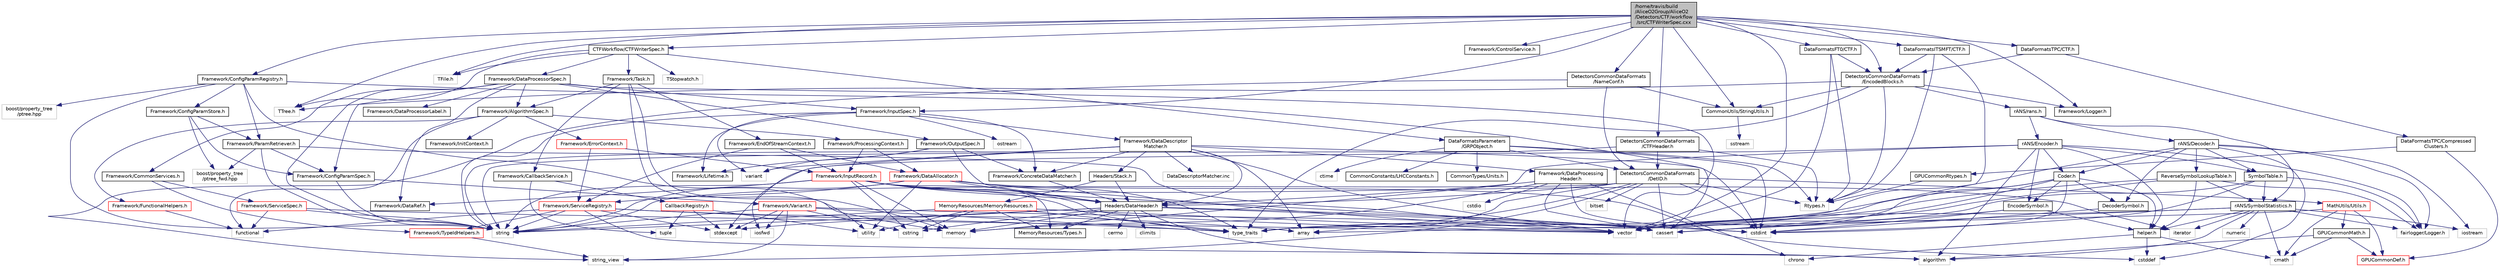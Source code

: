 digraph "/home/travis/build/AliceO2Group/AliceO2/Detectors/CTF/workflow/src/CTFWriterSpec.cxx"
{
 // INTERACTIVE_SVG=YES
  bgcolor="transparent";
  edge [fontname="Helvetica",fontsize="10",labelfontname="Helvetica",labelfontsize="10"];
  node [fontname="Helvetica",fontsize="10",shape=record];
  Node0 [label="/home/travis/build\l/AliceO2Group/AliceO2\l/Detectors/CTF/workflow\l/src/CTFWriterSpec.cxx",height=0.2,width=0.4,color="black", fillcolor="grey75", style="filled", fontcolor="black"];
  Node0 -> Node1 [color="midnightblue",fontsize="10",style="solid",fontname="Helvetica"];
  Node1 [label="vector",height=0.2,width=0.4,color="grey75"];
  Node0 -> Node2 [color="midnightblue",fontsize="10",style="solid",fontname="Helvetica"];
  Node2 [label="TFile.h",height=0.2,width=0.4,color="grey75"];
  Node0 -> Node3 [color="midnightblue",fontsize="10",style="solid",fontname="Helvetica"];
  Node3 [label="TTree.h",height=0.2,width=0.4,color="grey75"];
  Node0 -> Node4 [color="midnightblue",fontsize="10",style="solid",fontname="Helvetica"];
  Node4 [label="Framework/Logger.h",height=0.2,width=0.4,color="black",URL="$dd/da4/Logger_8h.html"];
  Node0 -> Node5 [color="midnightblue",fontsize="10",style="solid",fontname="Helvetica"];
  Node5 [label="Framework/ControlService.h",height=0.2,width=0.4,color="black",URL="$d2/d43/ControlService_8h.html"];
  Node0 -> Node6 [color="midnightblue",fontsize="10",style="solid",fontname="Helvetica"];
  Node6 [label="Framework/ConfigParamRegistry.h",height=0.2,width=0.4,color="black",URL="$de/dc6/ConfigParamRegistry_8h.html"];
  Node6 -> Node7 [color="midnightblue",fontsize="10",style="solid",fontname="Helvetica"];
  Node7 [label="Framework/ParamRetriever.h",height=0.2,width=0.4,color="black",URL="$df/d72/ParamRetriever_8h.html"];
  Node7 -> Node8 [color="midnightblue",fontsize="10",style="solid",fontname="Helvetica"];
  Node8 [label="Framework/ConfigParamSpec.h",height=0.2,width=0.4,color="black",URL="$d0/d1c/ConfigParamSpec_8h.html"];
  Node8 -> Node9 [color="midnightblue",fontsize="10",style="solid",fontname="Helvetica"];
  Node9 [label="Framework/Variant.h",height=0.2,width=0.4,color="red",URL="$de/d56/Variant_8h.html"];
  Node9 -> Node10 [color="midnightblue",fontsize="10",style="solid",fontname="Helvetica"];
  Node10 [label="type_traits",height=0.2,width=0.4,color="grey75"];
  Node9 -> Node11 [color="midnightblue",fontsize="10",style="solid",fontname="Helvetica"];
  Node11 [label="cstring",height=0.2,width=0.4,color="grey75"];
  Node9 -> Node12 [color="midnightblue",fontsize="10",style="solid",fontname="Helvetica"];
  Node12 [label="cstdint",height=0.2,width=0.4,color="grey75"];
  Node9 -> Node14 [color="midnightblue",fontsize="10",style="solid",fontname="Helvetica"];
  Node14 [label="stdexcept",height=0.2,width=0.4,color="grey75"];
  Node9 -> Node15 [color="midnightblue",fontsize="10",style="solid",fontname="Helvetica"];
  Node15 [label="iosfwd",height=0.2,width=0.4,color="grey75"];
  Node9 -> Node17 [color="midnightblue",fontsize="10",style="solid",fontname="Helvetica"];
  Node17 [label="string_view",height=0.2,width=0.4,color="grey75"];
  Node9 -> Node18 [color="midnightblue",fontsize="10",style="solid",fontname="Helvetica"];
  Node18 [label="string",height=0.2,width=0.4,color="grey75"];
  Node8 -> Node18 [color="midnightblue",fontsize="10",style="solid",fontname="Helvetica"];
  Node7 -> Node19 [color="midnightblue",fontsize="10",style="solid",fontname="Helvetica"];
  Node19 [label="boost/property_tree\l/ptree_fwd.hpp",height=0.2,width=0.4,color="grey75"];
  Node7 -> Node18 [color="midnightblue",fontsize="10",style="solid",fontname="Helvetica"];
  Node7 -> Node1 [color="midnightblue",fontsize="10",style="solid",fontname="Helvetica"];
  Node6 -> Node20 [color="midnightblue",fontsize="10",style="solid",fontname="Helvetica"];
  Node20 [label="Framework/ConfigParamStore.h",height=0.2,width=0.4,color="black",URL="$dd/daf/ConfigParamStore_8h.html"];
  Node20 -> Node7 [color="midnightblue",fontsize="10",style="solid",fontname="Helvetica"];
  Node20 -> Node8 [color="midnightblue",fontsize="10",style="solid",fontname="Helvetica"];
  Node20 -> Node19 [color="midnightblue",fontsize="10",style="solid",fontname="Helvetica"];
  Node6 -> Node21 [color="midnightblue",fontsize="10",style="solid",fontname="Helvetica"];
  Node21 [label="boost/property_tree\l/ptree.hpp",height=0.2,width=0.4,color="grey75"];
  Node6 -> Node22 [color="midnightblue",fontsize="10",style="solid",fontname="Helvetica"];
  Node22 [label="memory",height=0.2,width=0.4,color="grey75"];
  Node6 -> Node18 [color="midnightblue",fontsize="10",style="solid",fontname="Helvetica"];
  Node6 -> Node23 [color="midnightblue",fontsize="10",style="solid",fontname="Helvetica"];
  Node23 [label="cassert",height=0.2,width=0.4,color="grey75"];
  Node0 -> Node24 [color="midnightblue",fontsize="10",style="solid",fontname="Helvetica"];
  Node24 [label="Framework/InputSpec.h",height=0.2,width=0.4,color="black",URL="$d5/d3f/InputSpec_8h.html"];
  Node24 -> Node25 [color="midnightblue",fontsize="10",style="solid",fontname="Helvetica"];
  Node25 [label="Framework/Lifetime.h",height=0.2,width=0.4,color="black",URL="$dc/dca/Lifetime_8h.html"];
  Node24 -> Node26 [color="midnightblue",fontsize="10",style="solid",fontname="Helvetica"];
  Node26 [label="Framework/ConcreteDataMatcher.h",height=0.2,width=0.4,color="black",URL="$d0/d1b/ConcreteDataMatcher_8h.html"];
  Node26 -> Node27 [color="midnightblue",fontsize="10",style="solid",fontname="Helvetica"];
  Node27 [label="Headers/DataHeader.h",height=0.2,width=0.4,color="black",URL="$dc/dcd/DataHeader_8h.html"];
  Node27 -> Node12 [color="midnightblue",fontsize="10",style="solid",fontname="Helvetica"];
  Node27 -> Node22 [color="midnightblue",fontsize="10",style="solid",fontname="Helvetica"];
  Node27 -> Node23 [color="midnightblue",fontsize="10",style="solid",fontname="Helvetica"];
  Node27 -> Node11 [color="midnightblue",fontsize="10",style="solid",fontname="Helvetica"];
  Node27 -> Node28 [color="midnightblue",fontsize="10",style="solid",fontname="Helvetica"];
  Node28 [label="algorithm",height=0.2,width=0.4,color="grey75"];
  Node27 -> Node14 [color="midnightblue",fontsize="10",style="solid",fontname="Helvetica"];
  Node27 -> Node18 [color="midnightblue",fontsize="10",style="solid",fontname="Helvetica"];
  Node27 -> Node29 [color="midnightblue",fontsize="10",style="solid",fontname="Helvetica"];
  Node29 [label="climits",height=0.2,width=0.4,color="grey75"];
  Node27 -> Node30 [color="midnightblue",fontsize="10",style="solid",fontname="Helvetica"];
  Node30 [label="MemoryResources/Types.h",height=0.2,width=0.4,color="black",URL="$d7/df8/Types_8h.html"];
  Node27 -> Node31 [color="midnightblue",fontsize="10",style="solid",fontname="Helvetica"];
  Node31 [label="cerrno",height=0.2,width=0.4,color="grey75"];
  Node24 -> Node32 [color="midnightblue",fontsize="10",style="solid",fontname="Helvetica"];
  Node32 [label="Framework/DataDescriptor\lMatcher.h",height=0.2,width=0.4,color="black",URL="$d3/da3/DataDescriptorMatcher_8h.html"];
  Node32 -> Node26 [color="midnightblue",fontsize="10",style="solid",fontname="Helvetica"];
  Node32 -> Node33 [color="midnightblue",fontsize="10",style="solid",fontname="Helvetica"];
  Node33 [label="Framework/DataProcessing\lHeader.h",height=0.2,width=0.4,color="black",URL="$d6/dc9/DataProcessingHeader_8h.html"];
  Node33 -> Node27 [color="midnightblue",fontsize="10",style="solid",fontname="Helvetica"];
  Node33 -> Node12 [color="midnightblue",fontsize="10",style="solid",fontname="Helvetica"];
  Node33 -> Node34 [color="midnightblue",fontsize="10",style="solid",fontname="Helvetica"];
  Node34 [label="cstdio",height=0.2,width=0.4,color="grey75"];
  Node33 -> Node22 [color="midnightblue",fontsize="10",style="solid",fontname="Helvetica"];
  Node33 -> Node23 [color="midnightblue",fontsize="10",style="solid",fontname="Helvetica"];
  Node33 -> Node35 [color="midnightblue",fontsize="10",style="solid",fontname="Helvetica"];
  Node35 [label="chrono",height=0.2,width=0.4,color="grey75"];
  Node32 -> Node27 [color="midnightblue",fontsize="10",style="solid",fontname="Helvetica"];
  Node32 -> Node36 [color="midnightblue",fontsize="10",style="solid",fontname="Helvetica"];
  Node36 [label="Headers/Stack.h",height=0.2,width=0.4,color="black",URL="$d4/d00/Headers_2include_2Headers_2Stack_8h.html"];
  Node36 -> Node37 [color="midnightblue",fontsize="10",style="solid",fontname="Helvetica"];
  Node37 [label="MemoryResources/MemoryResources.h",height=0.2,width=0.4,color="red",URL="$dc/d03/MemoryResources_8h.html"];
  Node37 -> Node11 [color="midnightblue",fontsize="10",style="solid",fontname="Helvetica"];
  Node37 -> Node18 [color="midnightblue",fontsize="10",style="solid",fontname="Helvetica"];
  Node37 -> Node10 [color="midnightblue",fontsize="10",style="solid",fontname="Helvetica"];
  Node37 -> Node42 [color="midnightblue",fontsize="10",style="solid",fontname="Helvetica"];
  Node42 [label="utility",height=0.2,width=0.4,color="grey75"];
  Node37 -> Node1 [color="midnightblue",fontsize="10",style="solid",fontname="Helvetica"];
  Node37 -> Node30 [color="midnightblue",fontsize="10",style="solid",fontname="Helvetica"];
  Node36 -> Node27 [color="midnightblue",fontsize="10",style="solid",fontname="Helvetica"];
  Node32 -> Node48 [color="midnightblue",fontsize="10",style="solid",fontname="Helvetica"];
  Node48 [label="array",height=0.2,width=0.4,color="grey75"];
  Node32 -> Node12 [color="midnightblue",fontsize="10",style="solid",fontname="Helvetica"];
  Node32 -> Node15 [color="midnightblue",fontsize="10",style="solid",fontname="Helvetica"];
  Node32 -> Node18 [color="midnightblue",fontsize="10",style="solid",fontname="Helvetica"];
  Node32 -> Node49 [color="midnightblue",fontsize="10",style="solid",fontname="Helvetica"];
  Node49 [label="variant",height=0.2,width=0.4,color="grey75"];
  Node32 -> Node1 [color="midnightblue",fontsize="10",style="solid",fontname="Helvetica"];
  Node32 -> Node50 [color="midnightblue",fontsize="10",style="solid",fontname="Helvetica"];
  Node50 [label="DataDescriptorMatcher.inc",height=0.2,width=0.4,color="grey75"];
  Node24 -> Node18 [color="midnightblue",fontsize="10",style="solid",fontname="Helvetica"];
  Node24 -> Node51 [color="midnightblue",fontsize="10",style="solid",fontname="Helvetica"];
  Node51 [label="ostream",height=0.2,width=0.4,color="grey75"];
  Node24 -> Node49 [color="midnightblue",fontsize="10",style="solid",fontname="Helvetica"];
  Node0 -> Node52 [color="midnightblue",fontsize="10",style="solid",fontname="Helvetica"];
  Node52 [label="CommonUtils/StringUtils.h",height=0.2,width=0.4,color="black",URL="$d4/d8f/StringUtils_8h.html"];
  Node52 -> Node53 [color="midnightblue",fontsize="10",style="solid",fontname="Helvetica"];
  Node53 [label="sstream",height=0.2,width=0.4,color="grey75"];
  Node0 -> Node54 [color="midnightblue",fontsize="10",style="solid",fontname="Helvetica"];
  Node54 [label="CTFWorkflow/CTFWriterSpec.h",height=0.2,width=0.4,color="black",URL="$d8/db0/CTFWriterSpec_8h.html"];
  Node54 -> Node2 [color="midnightblue",fontsize="10",style="solid",fontname="Helvetica"];
  Node54 -> Node3 [color="midnightblue",fontsize="10",style="solid",fontname="Helvetica"];
  Node54 -> Node55 [color="midnightblue",fontsize="10",style="solid",fontname="Helvetica"];
  Node55 [label="Framework/DataProcessorSpec.h",height=0.2,width=0.4,color="black",URL="$d0/df4/DataProcessorSpec_8h.html"];
  Node55 -> Node56 [color="midnightblue",fontsize="10",style="solid",fontname="Helvetica"];
  Node56 [label="Framework/AlgorithmSpec.h",height=0.2,width=0.4,color="black",URL="$d0/d14/AlgorithmSpec_8h.html"];
  Node56 -> Node57 [color="midnightblue",fontsize="10",style="solid",fontname="Helvetica"];
  Node57 [label="Framework/ProcessingContext.h",height=0.2,width=0.4,color="black",URL="$de/d6a/ProcessingContext_8h.html"];
  Node57 -> Node58 [color="midnightblue",fontsize="10",style="solid",fontname="Helvetica"];
  Node58 [label="Framework/InputRecord.h",height=0.2,width=0.4,color="red",URL="$d6/d5c/InputRecord_8h.html"];
  Node58 -> Node59 [color="midnightblue",fontsize="10",style="solid",fontname="Helvetica"];
  Node59 [label="Framework/DataRef.h",height=0.2,width=0.4,color="black",URL="$d5/dfb/DataRef_8h.html"];
  Node58 -> Node30 [color="midnightblue",fontsize="10",style="solid",fontname="Helvetica"];
  Node58 -> Node27 [color="midnightblue",fontsize="10",style="solid",fontname="Helvetica"];
  Node58 -> Node102 [color="midnightblue",fontsize="10",style="solid",fontname="Helvetica"];
  Node102 [label="iterator",height=0.2,width=0.4,color="grey75"];
  Node58 -> Node18 [color="midnightblue",fontsize="10",style="solid",fontname="Helvetica"];
  Node58 -> Node1 [color="midnightblue",fontsize="10",style="solid",fontname="Helvetica"];
  Node58 -> Node11 [color="midnightblue",fontsize="10",style="solid",fontname="Helvetica"];
  Node58 -> Node23 [color="midnightblue",fontsize="10",style="solid",fontname="Helvetica"];
  Node58 -> Node22 [color="midnightblue",fontsize="10",style="solid",fontname="Helvetica"];
  Node58 -> Node10 [color="midnightblue",fontsize="10",style="solid",fontname="Helvetica"];
  Node57 -> Node104 [color="midnightblue",fontsize="10",style="solid",fontname="Helvetica"];
  Node104 [label="Framework/DataAllocator.h",height=0.2,width=0.4,color="red",URL="$d1/d28/DataAllocator_8h.html"];
  Node104 -> Node117 [color="midnightblue",fontsize="10",style="solid",fontname="Helvetica"];
  Node117 [label="Framework/ServiceRegistry.h",height=0.2,width=0.4,color="red",URL="$d8/d17/ServiceRegistry_8h.html"];
  Node117 -> Node119 [color="midnightblue",fontsize="10",style="solid",fontname="Helvetica"];
  Node119 [label="Framework/TypeIdHelpers.h",height=0.2,width=0.4,color="red",URL="$d2/d9a/TypeIdHelpers_8h.html"];
  Node119 -> Node17 [color="midnightblue",fontsize="10",style="solid",fontname="Helvetica"];
  Node117 -> Node28 [color="midnightblue",fontsize="10",style="solid",fontname="Helvetica"];
  Node117 -> Node48 [color="midnightblue",fontsize="10",style="solid",fontname="Helvetica"];
  Node117 -> Node98 [color="midnightblue",fontsize="10",style="solid",fontname="Helvetica"];
  Node98 [label="functional",height=0.2,width=0.4,color="grey75"];
  Node117 -> Node18 [color="midnightblue",fontsize="10",style="solid",fontname="Helvetica"];
  Node117 -> Node10 [color="midnightblue",fontsize="10",style="solid",fontname="Helvetica"];
  Node117 -> Node14 [color="midnightblue",fontsize="10",style="solid",fontname="Helvetica"];
  Node104 -> Node27 [color="midnightblue",fontsize="10",style="solid",fontname="Helvetica"];
  Node104 -> Node1 [color="midnightblue",fontsize="10",style="solid",fontname="Helvetica"];
  Node104 -> Node18 [color="midnightblue",fontsize="10",style="solid",fontname="Helvetica"];
  Node104 -> Node42 [color="midnightblue",fontsize="10",style="solid",fontname="Helvetica"];
  Node104 -> Node10 [color="midnightblue",fontsize="10",style="solid",fontname="Helvetica"];
  Node104 -> Node99 [color="midnightblue",fontsize="10",style="solid",fontname="Helvetica"];
  Node99 [label="cstddef",height=0.2,width=0.4,color="grey75"];
  Node56 -> Node122 [color="midnightblue",fontsize="10",style="solid",fontname="Helvetica"];
  Node122 [label="Framework/ErrorContext.h",height=0.2,width=0.4,color="red",URL="$d7/dad/ErrorContext_8h.html"];
  Node122 -> Node58 [color="midnightblue",fontsize="10",style="solid",fontname="Helvetica"];
  Node122 -> Node117 [color="midnightblue",fontsize="10",style="solid",fontname="Helvetica"];
  Node56 -> Node123 [color="midnightblue",fontsize="10",style="solid",fontname="Helvetica"];
  Node123 [label="Framework/InitContext.h",height=0.2,width=0.4,color="black",URL="$d4/d2b/InitContext_8h.html"];
  Node56 -> Node124 [color="midnightblue",fontsize="10",style="solid",fontname="Helvetica"];
  Node124 [label="Framework/FunctionalHelpers.h",height=0.2,width=0.4,color="red",URL="$de/d9b/FunctionalHelpers_8h.html"];
  Node124 -> Node98 [color="midnightblue",fontsize="10",style="solid",fontname="Helvetica"];
  Node56 -> Node98 [color="midnightblue",fontsize="10",style="solid",fontname="Helvetica"];
  Node55 -> Node8 [color="midnightblue",fontsize="10",style="solid",fontname="Helvetica"];
  Node55 -> Node126 [color="midnightblue",fontsize="10",style="solid",fontname="Helvetica"];
  Node126 [label="Framework/DataProcessorLabel.h",height=0.2,width=0.4,color="black",URL="$d1/df2/DataProcessorLabel_8h.html"];
  Node55 -> Node59 [color="midnightblue",fontsize="10",style="solid",fontname="Helvetica"];
  Node55 -> Node24 [color="midnightblue",fontsize="10",style="solid",fontname="Helvetica"];
  Node55 -> Node91 [color="midnightblue",fontsize="10",style="solid",fontname="Helvetica"];
  Node91 [label="Framework/OutputSpec.h",height=0.2,width=0.4,color="black",URL="$db/d2d/OutputSpec_8h.html"];
  Node91 -> Node27 [color="midnightblue",fontsize="10",style="solid",fontname="Helvetica"];
  Node91 -> Node25 [color="midnightblue",fontsize="10",style="solid",fontname="Helvetica"];
  Node91 -> Node26 [color="midnightblue",fontsize="10",style="solid",fontname="Helvetica"];
  Node91 -> Node49 [color="midnightblue",fontsize="10",style="solid",fontname="Helvetica"];
  Node55 -> Node127 [color="midnightblue",fontsize="10",style="solid",fontname="Helvetica"];
  Node127 [label="Framework/CommonServices.h",height=0.2,width=0.4,color="black",URL="$d8/d02/CommonServices_8h.html"];
  Node127 -> Node128 [color="midnightblue",fontsize="10",style="solid",fontname="Helvetica"];
  Node128 [label="Framework/ServiceSpec.h",height=0.2,width=0.4,color="red",URL="$d4/d61/ServiceSpec_8h.html"];
  Node128 -> Node98 [color="midnightblue",fontsize="10",style="solid",fontname="Helvetica"];
  Node128 -> Node18 [color="midnightblue",fontsize="10",style="solid",fontname="Helvetica"];
  Node128 -> Node1 [color="midnightblue",fontsize="10",style="solid",fontname="Helvetica"];
  Node127 -> Node119 [color="midnightblue",fontsize="10",style="solid",fontname="Helvetica"];
  Node55 -> Node18 [color="midnightblue",fontsize="10",style="solid",fontname="Helvetica"];
  Node55 -> Node1 [color="midnightblue",fontsize="10",style="solid",fontname="Helvetica"];
  Node54 -> Node130 [color="midnightblue",fontsize="10",style="solid",fontname="Helvetica"];
  Node130 [label="Framework/Task.h",height=0.2,width=0.4,color="black",URL="$df/d4f/Task_8h.html"];
  Node130 -> Node56 [color="midnightblue",fontsize="10",style="solid",fontname="Helvetica"];
  Node130 -> Node131 [color="midnightblue",fontsize="10",style="solid",fontname="Helvetica"];
  Node131 [label="Framework/CallbackService.h",height=0.2,width=0.4,color="black",URL="$d9/d7f/CallbackService_8h.html"];
  Node131 -> Node132 [color="midnightblue",fontsize="10",style="solid",fontname="Helvetica"];
  Node132 [label="CallbackRegistry.h",height=0.2,width=0.4,color="red",URL="$d7/d3e/CallbackRegistry_8h.html",tooltip="A generic registry for callbacks. "];
  Node132 -> Node133 [color="midnightblue",fontsize="10",style="solid",fontname="Helvetica"];
  Node133 [label="tuple",height=0.2,width=0.4,color="grey75"];
  Node132 -> Node14 [color="midnightblue",fontsize="10",style="solid",fontname="Helvetica"];
  Node132 -> Node42 [color="midnightblue",fontsize="10",style="solid",fontname="Helvetica"];
  Node131 -> Node133 [color="midnightblue",fontsize="10",style="solid",fontname="Helvetica"];
  Node130 -> Node134 [color="midnightblue",fontsize="10",style="solid",fontname="Helvetica"];
  Node134 [label="Framework/EndOfStreamContext.h",height=0.2,width=0.4,color="black",URL="$d0/d77/EndOfStreamContext_8h.html"];
  Node134 -> Node58 [color="midnightblue",fontsize="10",style="solid",fontname="Helvetica"];
  Node134 -> Node117 [color="midnightblue",fontsize="10",style="solid",fontname="Helvetica"];
  Node134 -> Node104 [color="midnightblue",fontsize="10",style="solid",fontname="Helvetica"];
  Node130 -> Node42 [color="midnightblue",fontsize="10",style="solid",fontname="Helvetica"];
  Node130 -> Node22 [color="midnightblue",fontsize="10",style="solid",fontname="Helvetica"];
  Node54 -> Node135 [color="midnightblue",fontsize="10",style="solid",fontname="Helvetica"];
  Node135 [label="DataFormatsParameters\l/GRPObject.h",height=0.2,width=0.4,color="black",URL="$de/d28/GRPObject_8h.html",tooltip="Header of the General Run Parameters object. "];
  Node135 -> Node136 [color="midnightblue",fontsize="10",style="solid",fontname="Helvetica"];
  Node136 [label="Rtypes.h",height=0.2,width=0.4,color="grey75"];
  Node135 -> Node12 [color="midnightblue",fontsize="10",style="solid",fontname="Helvetica"];
  Node135 -> Node137 [color="midnightblue",fontsize="10",style="solid",fontname="Helvetica"];
  Node137 [label="ctime",height=0.2,width=0.4,color="grey75"];
  Node135 -> Node138 [color="midnightblue",fontsize="10",style="solid",fontname="Helvetica"];
  Node138 [label="CommonConstants/LHCConstants.h",height=0.2,width=0.4,color="black",URL="$d4/dc6/LHCConstants_8h.html",tooltip="Header to collect LHC related constants. "];
  Node135 -> Node139 [color="midnightblue",fontsize="10",style="solid",fontname="Helvetica"];
  Node139 [label="CommonTypes/Units.h",height=0.2,width=0.4,color="black",URL="$da/d58/Units_8h.html",tooltip="Header to collect definitions for different units. "];
  Node135 -> Node140 [color="midnightblue",fontsize="10",style="solid",fontname="Helvetica"];
  Node140 [label="DetectorsCommonDataFormats\l/DetID.h",height=0.2,width=0.4,color="black",URL="$d6/d31/DetID_8h.html"];
  Node140 -> Node136 [color="midnightblue",fontsize="10",style="solid",fontname="Helvetica"];
  Node140 -> Node48 [color="midnightblue",fontsize="10",style="solid",fontname="Helvetica"];
  Node140 -> Node141 [color="midnightblue",fontsize="10",style="solid",fontname="Helvetica"];
  Node141 [label="bitset",height=0.2,width=0.4,color="grey75"];
  Node140 -> Node23 [color="midnightblue",fontsize="10",style="solid",fontname="Helvetica"];
  Node140 -> Node12 [color="midnightblue",fontsize="10",style="solid",fontname="Helvetica"];
  Node140 -> Node17 [color="midnightblue",fontsize="10",style="solid",fontname="Helvetica"];
  Node140 -> Node18 [color="midnightblue",fontsize="10",style="solid",fontname="Helvetica"];
  Node140 -> Node10 [color="midnightblue",fontsize="10",style="solid",fontname="Helvetica"];
  Node140 -> Node142 [color="midnightblue",fontsize="10",style="solid",fontname="Helvetica"];
  Node142 [label="MathUtils/Utils.h",height=0.2,width=0.4,color="red",URL="$d9/d52/Common_2MathUtils_2include_2MathUtils_2Utils_8h.html"];
  Node142 -> Node48 [color="midnightblue",fontsize="10",style="solid",fontname="Helvetica"];
  Node142 -> Node143 [color="midnightblue",fontsize="10",style="solid",fontname="Helvetica"];
  Node143 [label="cmath",height=0.2,width=0.4,color="grey75"];
  Node142 -> Node144 [color="midnightblue",fontsize="10",style="solid",fontname="Helvetica"];
  Node144 [label="GPUCommonDef.h",height=0.2,width=0.4,color="red",URL="$df/d21/GPUCommonDef_8h.html"];
  Node142 -> Node147 [color="midnightblue",fontsize="10",style="solid",fontname="Helvetica"];
  Node147 [label="GPUCommonMath.h",height=0.2,width=0.4,color="black",URL="$d6/da2/GPUCommonMath_8h.html"];
  Node147 -> Node144 [color="midnightblue",fontsize="10",style="solid",fontname="Helvetica"];
  Node147 -> Node143 [color="midnightblue",fontsize="10",style="solid",fontname="Helvetica"];
  Node147 -> Node28 [color="midnightblue",fontsize="10",style="solid",fontname="Helvetica"];
  Node140 -> Node27 [color="midnightblue",fontsize="10",style="solid",fontname="Helvetica"];
  Node54 -> Node149 [color="midnightblue",fontsize="10",style="solid",fontname="Helvetica"];
  Node149 [label="TStopwatch.h",height=0.2,width=0.4,color="grey75"];
  Node0 -> Node150 [color="midnightblue",fontsize="10",style="solid",fontname="Helvetica"];
  Node150 [label="DetectorsCommonDataFormats\l/EncodedBlocks.h",height=0.2,width=0.4,color="black",URL="$da/d91/EncodedBlocks_8h.html"];
  Node150 -> Node10 [color="midnightblue",fontsize="10",style="solid",fontname="Helvetica"];
  Node150 -> Node136 [color="midnightblue",fontsize="10",style="solid",fontname="Helvetica"];
  Node150 -> Node151 [color="midnightblue",fontsize="10",style="solid",fontname="Helvetica"];
  Node151 [label="rANS/rans.h",height=0.2,width=0.4,color="black",URL="$d4/de7/rans_8h.html",tooltip="header for public api "];
  Node151 -> Node152 [color="midnightblue",fontsize="10",style="solid",fontname="Helvetica"];
  Node152 [label="rANS/SymbolStatistics.h",height=0.2,width=0.4,color="black",URL="$d0/d51/SymbolStatistics_8h.html",tooltip="Structure to depict the distribution of symbols in the source message. "];
  Node152 -> Node28 [color="midnightblue",fontsize="10",style="solid",fontname="Helvetica"];
  Node152 -> Node23 [color="midnightblue",fontsize="10",style="solid",fontname="Helvetica"];
  Node152 -> Node153 [color="midnightblue",fontsize="10",style="solid",fontname="Helvetica"];
  Node153 [label="iostream",height=0.2,width=0.4,color="grey75"];
  Node152 -> Node154 [color="midnightblue",fontsize="10",style="solid",fontname="Helvetica"];
  Node154 [label="numeric",height=0.2,width=0.4,color="grey75"];
  Node152 -> Node1 [color="midnightblue",fontsize="10",style="solid",fontname="Helvetica"];
  Node152 -> Node143 [color="midnightblue",fontsize="10",style="solid",fontname="Helvetica"];
  Node152 -> Node102 [color="midnightblue",fontsize="10",style="solid",fontname="Helvetica"];
  Node152 -> Node155 [color="midnightblue",fontsize="10",style="solid",fontname="Helvetica"];
  Node155 [label="fairlogger/Logger.h",height=0.2,width=0.4,color="grey75"];
  Node152 -> Node156 [color="midnightblue",fontsize="10",style="solid",fontname="Helvetica"];
  Node156 [label="helper.h",height=0.2,width=0.4,color="black",URL="$d4/da1/helper_8h.html",tooltip="various helper functions "];
  Node156 -> Node99 [color="midnightblue",fontsize="10",style="solid",fontname="Helvetica"];
  Node156 -> Node143 [color="midnightblue",fontsize="10",style="solid",fontname="Helvetica"];
  Node156 -> Node35 [color="midnightblue",fontsize="10",style="solid",fontname="Helvetica"];
  Node151 -> Node157 [color="midnightblue",fontsize="10",style="solid",fontname="Helvetica"];
  Node157 [label="rANS/Encoder.h",height=0.2,width=0.4,color="black",URL="$dd/d74/Utilities_2rANS_2include_2rANS_2Encoder_8h.html"];
  Node157 -> Node22 [color="midnightblue",fontsize="10",style="solid",fontname="Helvetica"];
  Node157 -> Node28 [color="midnightblue",fontsize="10",style="solid",fontname="Helvetica"];
  Node157 -> Node155 [color="midnightblue",fontsize="10",style="solid",fontname="Helvetica"];
  Node157 -> Node14 [color="midnightblue",fontsize="10",style="solid",fontname="Helvetica"];
  Node157 -> Node158 [color="midnightblue",fontsize="10",style="solid",fontname="Helvetica"];
  Node158 [label="SymbolTable.h",height=0.2,width=0.4,color="black",URL="$d8/dd9/SymbolTable_8h.html",tooltip="Container for information needed to encode/decode a symbol of the alphabet. "];
  Node158 -> Node1 [color="midnightblue",fontsize="10",style="solid",fontname="Helvetica"];
  Node158 -> Node12 [color="midnightblue",fontsize="10",style="solid",fontname="Helvetica"];
  Node158 -> Node155 [color="midnightblue",fontsize="10",style="solid",fontname="Helvetica"];
  Node158 -> Node152 [color="midnightblue",fontsize="10",style="solid",fontname="Helvetica"];
  Node157 -> Node159 [color="midnightblue",fontsize="10",style="solid",fontname="Helvetica"];
  Node159 [label="EncoderSymbol.h",height=0.2,width=0.4,color="black",URL="$d2/d53/EncoderSymbol_8h.html",tooltip="Structure containing all relevant information to encode a symbol. "];
  Node159 -> Node12 [color="midnightblue",fontsize="10",style="solid",fontname="Helvetica"];
  Node159 -> Node23 [color="midnightblue",fontsize="10",style="solid",fontname="Helvetica"];
  Node159 -> Node156 [color="midnightblue",fontsize="10",style="solid",fontname="Helvetica"];
  Node157 -> Node160 [color="midnightblue",fontsize="10",style="solid",fontname="Helvetica"];
  Node160 [label="Coder.h",height=0.2,width=0.4,color="black",URL="$d5/d7a/Coder_8h.html",tooltip="Stateless class for coding and decoding symbols using rANS. "];
  Node160 -> Node1 [color="midnightblue",fontsize="10",style="solid",fontname="Helvetica"];
  Node160 -> Node12 [color="midnightblue",fontsize="10",style="solid",fontname="Helvetica"];
  Node160 -> Node23 [color="midnightblue",fontsize="10",style="solid",fontname="Helvetica"];
  Node160 -> Node10 [color="midnightblue",fontsize="10",style="solid",fontname="Helvetica"];
  Node160 -> Node161 [color="midnightblue",fontsize="10",style="solid",fontname="Helvetica"];
  Node161 [label="DecoderSymbol.h",height=0.2,width=0.4,color="black",URL="$d7/d99/DecoderSymbol_8h.html",tooltip="Structure containing all relevant information for decoding a rANS encoded symbol. ..."];
  Node161 -> Node12 [color="midnightblue",fontsize="10",style="solid",fontname="Helvetica"];
  Node160 -> Node159 [color="midnightblue",fontsize="10",style="solid",fontname="Helvetica"];
  Node160 -> Node156 [color="midnightblue",fontsize="10",style="solid",fontname="Helvetica"];
  Node157 -> Node156 [color="midnightblue",fontsize="10",style="solid",fontname="Helvetica"];
  Node151 -> Node162 [color="midnightblue",fontsize="10",style="solid",fontname="Helvetica"];
  Node162 [label="rANS/Decoder.h",height=0.2,width=0.4,color="black",URL="$dc/d62/Utilities_2rANS_2include_2rANS_2Decoder_8h.html"];
  Node162 -> Node99 [color="midnightblue",fontsize="10",style="solid",fontname="Helvetica"];
  Node162 -> Node10 [color="midnightblue",fontsize="10",style="solid",fontname="Helvetica"];
  Node162 -> Node153 [color="midnightblue",fontsize="10",style="solid",fontname="Helvetica"];
  Node162 -> Node155 [color="midnightblue",fontsize="10",style="solid",fontname="Helvetica"];
  Node162 -> Node158 [color="midnightblue",fontsize="10",style="solid",fontname="Helvetica"];
  Node162 -> Node161 [color="midnightblue",fontsize="10",style="solid",fontname="Helvetica"];
  Node162 -> Node163 [color="midnightblue",fontsize="10",style="solid",fontname="Helvetica"];
  Node163 [label="ReverseSymbolLookupTable.h",height=0.2,width=0.4,color="black",URL="$dc/d3b/ReverseSymbolLookupTable_8h.html",tooltip="Maps CDF back to source symbol - needed for the decoder. "];
  Node163 -> Node1 [color="midnightblue",fontsize="10",style="solid",fontname="Helvetica"];
  Node163 -> Node10 [color="midnightblue",fontsize="10",style="solid",fontname="Helvetica"];
  Node163 -> Node155 [color="midnightblue",fontsize="10",style="solid",fontname="Helvetica"];
  Node163 -> Node152 [color="midnightblue",fontsize="10",style="solid",fontname="Helvetica"];
  Node163 -> Node156 [color="midnightblue",fontsize="10",style="solid",fontname="Helvetica"];
  Node162 -> Node160 [color="midnightblue",fontsize="10",style="solid",fontname="Helvetica"];
  Node150 -> Node3 [color="midnightblue",fontsize="10",style="solid",fontname="Helvetica"];
  Node150 -> Node52 [color="midnightblue",fontsize="10",style="solid",fontname="Helvetica"];
  Node150 -> Node4 [color="midnightblue",fontsize="10",style="solid",fontname="Helvetica"];
  Node0 -> Node164 [color="midnightblue",fontsize="10",style="solid",fontname="Helvetica"];
  Node164 [label="DetectorsCommonDataFormats\l/CTFHeader.h",height=0.2,width=0.4,color="black",URL="$df/d3a/CTFHeader_8h.html",tooltip="Header for CTF collection. "];
  Node164 -> Node136 [color="midnightblue",fontsize="10",style="solid",fontname="Helvetica"];
  Node164 -> Node18 [color="midnightblue",fontsize="10",style="solid",fontname="Helvetica"];
  Node164 -> Node140 [color="midnightblue",fontsize="10",style="solid",fontname="Helvetica"];
  Node0 -> Node165 [color="midnightblue",fontsize="10",style="solid",fontname="Helvetica"];
  Node165 [label="DetectorsCommonDataFormats\l/NameConf.h",height=0.2,width=0.4,color="black",URL="$d7/d61/NameConf_8h.html",tooltip="Definition of the Names Generator class. "];
  Node165 -> Node140 [color="midnightblue",fontsize="10",style="solid",fontname="Helvetica"];
  Node165 -> Node52 [color="midnightblue",fontsize="10",style="solid",fontname="Helvetica"];
  Node165 -> Node17 [color="midnightblue",fontsize="10",style="solid",fontname="Helvetica"];
  Node0 -> Node166 [color="midnightblue",fontsize="10",style="solid",fontname="Helvetica"];
  Node166 [label="DataFormatsITSMFT/CTF.h",height=0.2,width=0.4,color="black",URL="$dc/d8e/ITSMFT_2common_2include_2DataFormatsITSMFT_2CTF_8h.html"];
  Node166 -> Node1 [color="midnightblue",fontsize="10",style="solid",fontname="Helvetica"];
  Node166 -> Node136 [color="midnightblue",fontsize="10",style="solid",fontname="Helvetica"];
  Node166 -> Node150 [color="midnightblue",fontsize="10",style="solid",fontname="Helvetica"];
  Node0 -> Node167 [color="midnightblue",fontsize="10",style="solid",fontname="Helvetica"];
  Node167 [label="DataFormatsTPC/CTF.h",height=0.2,width=0.4,color="black",URL="$d8/d9c/TPC_2include_2DataFormatsTPC_2CTF_8h.html"];
  Node167 -> Node150 [color="midnightblue",fontsize="10",style="solid",fontname="Helvetica"];
  Node167 -> Node168 [color="midnightblue",fontsize="10",style="solid",fontname="Helvetica"];
  Node168 [label="DataFormatsTPC/Compressed\lClusters.h",height=0.2,width=0.4,color="black",URL="$d2/d7d/CompressedClusters_8h.html",tooltip="Container to store compressed TPC cluster data. "];
  Node168 -> Node144 [color="midnightblue",fontsize="10",style="solid",fontname="Helvetica"];
  Node168 -> Node169 [color="midnightblue",fontsize="10",style="solid",fontname="Helvetica"];
  Node169 [label="GPUCommonRtypes.h",height=0.2,width=0.4,color="black",URL="$d2/d45/GPUCommonRtypes_8h.html"];
  Node169 -> Node136 [color="midnightblue",fontsize="10",style="solid",fontname="Helvetica"];
  Node0 -> Node170 [color="midnightblue",fontsize="10",style="solid",fontname="Helvetica"];
  Node170 [label="DataFormatsFT0/CTF.h",height=0.2,width=0.4,color="black",URL="$d1/d77/FIT_2FT0_2include_2DataFormatsFT0_2CTF_8h.html"];
  Node170 -> Node1 [color="midnightblue",fontsize="10",style="solid",fontname="Helvetica"];
  Node170 -> Node136 [color="midnightblue",fontsize="10",style="solid",fontname="Helvetica"];
  Node170 -> Node150 [color="midnightblue",fontsize="10",style="solid",fontname="Helvetica"];
}
